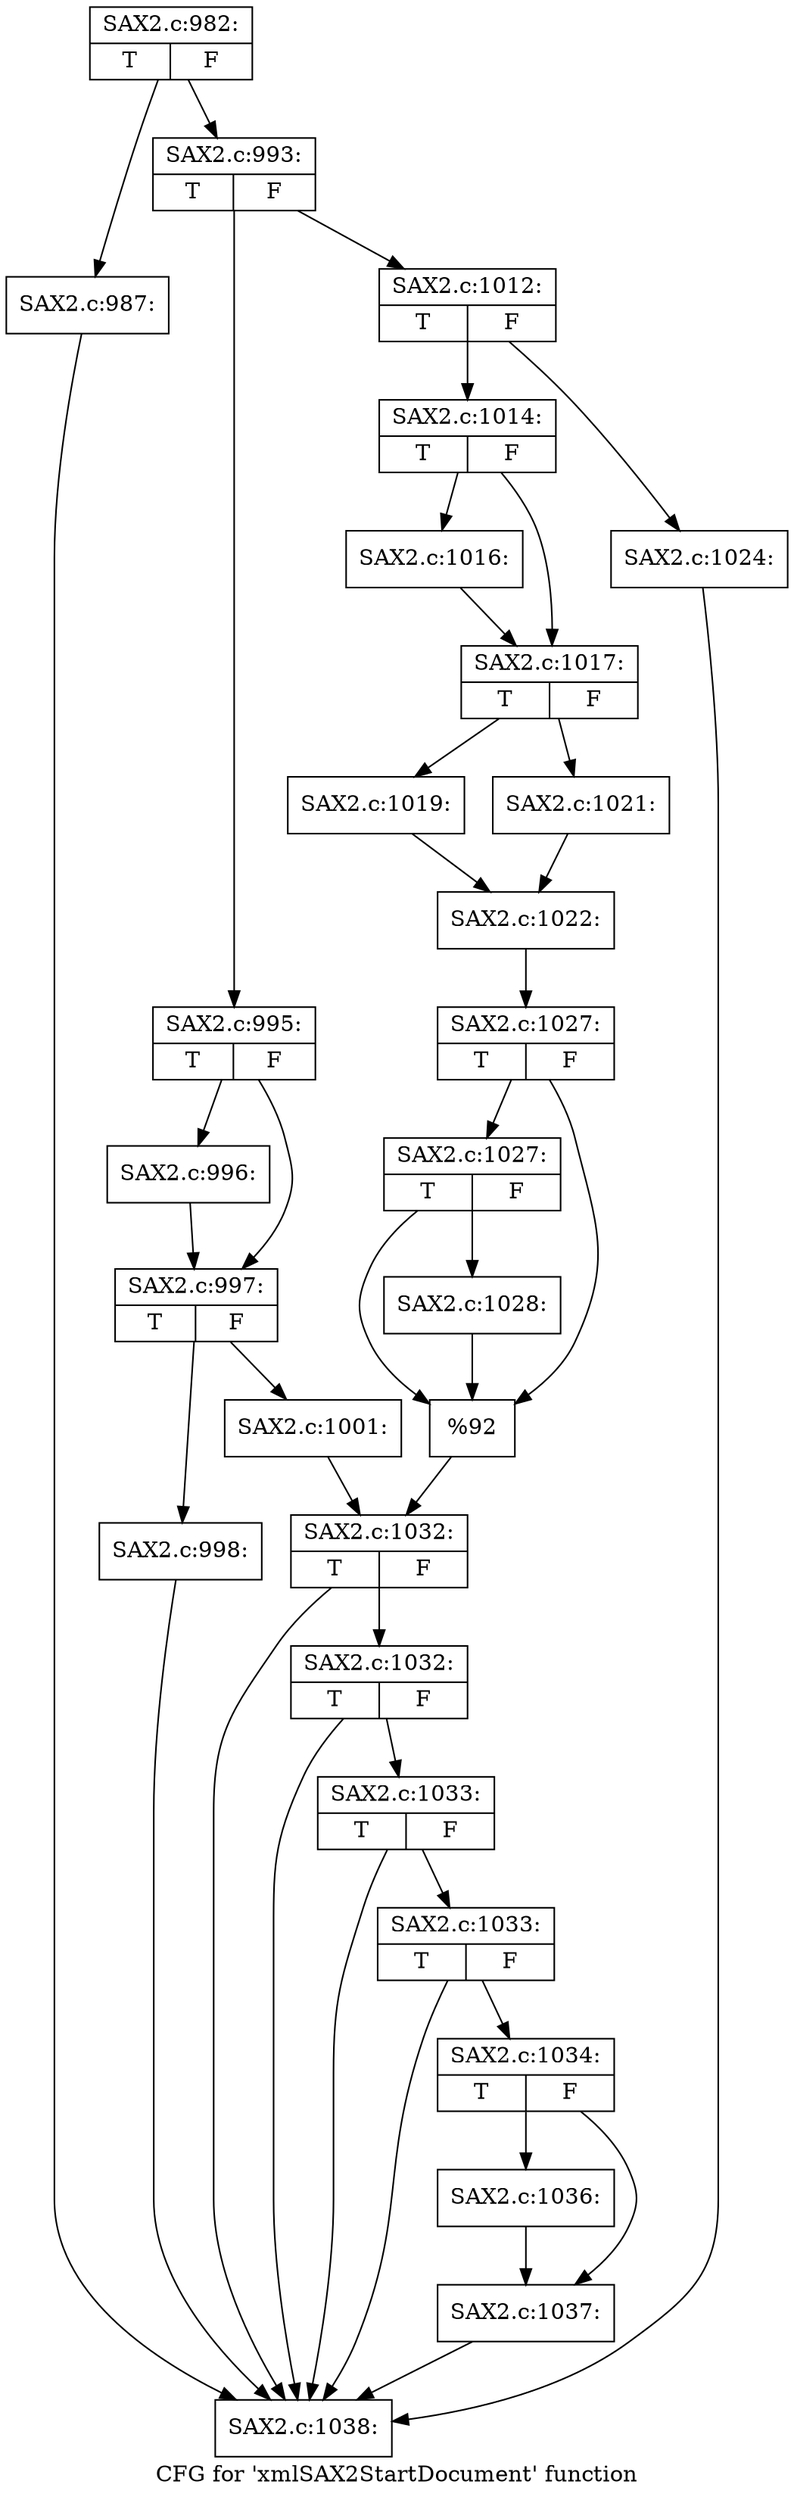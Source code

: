 digraph "CFG for 'xmlSAX2StartDocument' function" {
	label="CFG for 'xmlSAX2StartDocument' function";

	Node0x41b9b20 [shape=record,label="{SAX2.c:982:|{<s0>T|<s1>F}}"];
	Node0x41b9b20 -> Node0x41ba720;
	Node0x41b9b20 -> Node0x41ba770;
	Node0x41ba720 [shape=record,label="{SAX2.c:987:}"];
	Node0x41ba720 -> Node0x41c3150;
	Node0x41ba770 [shape=record,label="{SAX2.c:993:|{<s0>T|<s1>F}}"];
	Node0x41ba770 -> Node0x41bab20;
	Node0x41ba770 -> Node0x41babc0;
	Node0x41bab20 [shape=record,label="{SAX2.c:995:|{<s0>T|<s1>F}}"];
	Node0x41bab20 -> Node0x41baff0;
	Node0x41bab20 -> Node0x41bb040;
	Node0x41baff0 [shape=record,label="{SAX2.c:996:}"];
	Node0x41baff0 -> Node0x41bb040;
	Node0x41bb040 [shape=record,label="{SAX2.c:997:|{<s0>T|<s1>F}}"];
	Node0x41bb040 -> Node0x41bbd50;
	Node0x41bb040 -> Node0x41bc190;
	Node0x41bbd50 [shape=record,label="{SAX2.c:998:}"];
	Node0x41bbd50 -> Node0x41c3150;
	Node0x41bc190 [shape=record,label="{SAX2.c:1001:}"];
	Node0x41bc190 -> Node0x41bab70;
	Node0x41babc0 [shape=record,label="{SAX2.c:1012:|{<s0>T|<s1>F}}"];
	Node0x41babc0 -> Node0x41be8b0;
	Node0x41babc0 -> Node0x41bef10;
	Node0x41be8b0 [shape=record,label="{SAX2.c:1014:|{<s0>T|<s1>F}}"];
	Node0x41be8b0 -> Node0x41be610;
	Node0x41be8b0 -> Node0x41be660;
	Node0x41be610 [shape=record,label="{SAX2.c:1016:}"];
	Node0x41be610 -> Node0x41be660;
	Node0x41be660 [shape=record,label="{SAX2.c:1017:|{<s0>T|<s1>F}}"];
	Node0x41be660 -> Node0x41c03b0;
	Node0x41be660 -> Node0x41c0450;
	Node0x41c03b0 [shape=record,label="{SAX2.c:1019:}"];
	Node0x41c03b0 -> Node0x41c0400;
	Node0x41c0450 [shape=record,label="{SAX2.c:1021:}"];
	Node0x41c0450 -> Node0x41c0400;
	Node0x41c0400 [shape=record,label="{SAX2.c:1022:}"];
	Node0x41c0400 -> Node0x41beec0;
	Node0x41bef10 [shape=record,label="{SAX2.c:1024:}"];
	Node0x41bef10 -> Node0x41c3150;
	Node0x41beec0 [shape=record,label="{SAX2.c:1027:|{<s0>T|<s1>F}}"];
	Node0x41beec0 -> Node0x41c1e50;
	Node0x41beec0 -> Node0x41c1e00;
	Node0x41c1e50 [shape=record,label="{SAX2.c:1027:|{<s0>T|<s1>F}}"];
	Node0x41c1e50 -> Node0x41c10d0;
	Node0x41c1e50 -> Node0x41c1e00;
	Node0x41c10d0 [shape=record,label="{SAX2.c:1028:}"];
	Node0x41c10d0 -> Node0x41c1e00;
	Node0x41c1e00 [shape=record,label="{%92}"];
	Node0x41c1e00 -> Node0x41bab70;
	Node0x41bab70 [shape=record,label="{SAX2.c:1032:|{<s0>T|<s1>F}}"];
	Node0x41bab70 -> Node0x41c3240;
	Node0x41bab70 -> Node0x41c3150;
	Node0x41c3240 [shape=record,label="{SAX2.c:1032:|{<s0>T|<s1>F}}"];
	Node0x41c3240 -> Node0x41c31f0;
	Node0x41c3240 -> Node0x41c3150;
	Node0x41c31f0 [shape=record,label="{SAX2.c:1033:|{<s0>T|<s1>F}}"];
	Node0x41c31f0 -> Node0x41c31a0;
	Node0x41c31f0 -> Node0x41c3150;
	Node0x41c31a0 [shape=record,label="{SAX2.c:1033:|{<s0>T|<s1>F}}"];
	Node0x41c31a0 -> Node0x41c2c80;
	Node0x41c31a0 -> Node0x41c3150;
	Node0x41c2c80 [shape=record,label="{SAX2.c:1034:|{<s0>T|<s1>F}}"];
	Node0x41c2c80 -> Node0x41c45a0;
	Node0x41c2c80 -> Node0x41c4c10;
	Node0x41c45a0 [shape=record,label="{SAX2.c:1036:}"];
	Node0x41c45a0 -> Node0x41c4c10;
	Node0x41c4c10 [shape=record,label="{SAX2.c:1037:}"];
	Node0x41c4c10 -> Node0x41c3150;
	Node0x41c3150 [shape=record,label="{SAX2.c:1038:}"];
}
